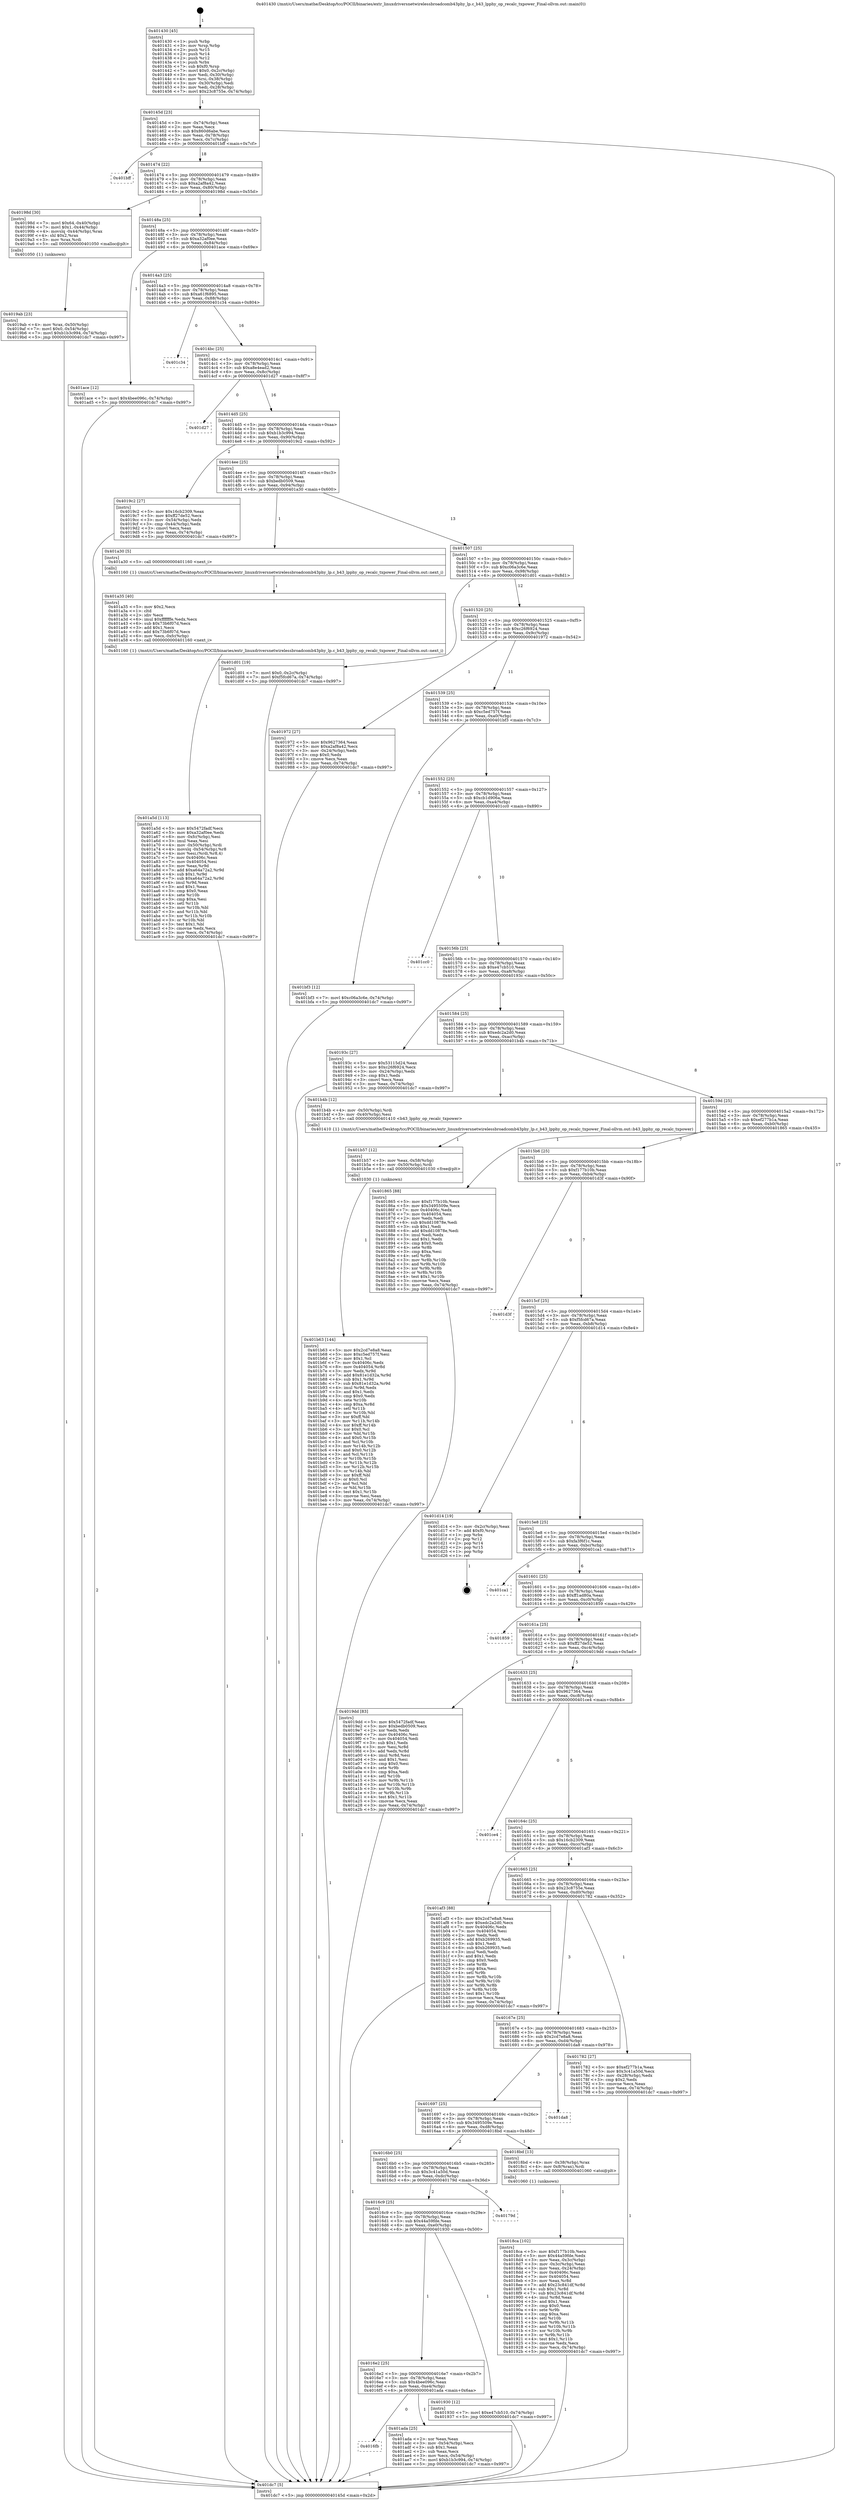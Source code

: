 digraph "0x401430" {
  label = "0x401430 (/mnt/c/Users/mathe/Desktop/tcc/POCII/binaries/extr_linuxdriversnetwirelessbroadcomb43phy_lp.c_b43_lpphy_op_recalc_txpower_Final-ollvm.out::main(0))"
  labelloc = "t"
  node[shape=record]

  Entry [label="",width=0.3,height=0.3,shape=circle,fillcolor=black,style=filled]
  "0x40145d" [label="{
     0x40145d [23]\l
     | [instrs]\l
     &nbsp;&nbsp;0x40145d \<+3\>: mov -0x74(%rbp),%eax\l
     &nbsp;&nbsp;0x401460 \<+2\>: mov %eax,%ecx\l
     &nbsp;&nbsp;0x401462 \<+6\>: sub $0x860d6abe,%ecx\l
     &nbsp;&nbsp;0x401468 \<+3\>: mov %eax,-0x78(%rbp)\l
     &nbsp;&nbsp;0x40146b \<+3\>: mov %ecx,-0x7c(%rbp)\l
     &nbsp;&nbsp;0x40146e \<+6\>: je 0000000000401bff \<main+0x7cf\>\l
  }"]
  "0x401bff" [label="{
     0x401bff\l
  }", style=dashed]
  "0x401474" [label="{
     0x401474 [22]\l
     | [instrs]\l
     &nbsp;&nbsp;0x401474 \<+5\>: jmp 0000000000401479 \<main+0x49\>\l
     &nbsp;&nbsp;0x401479 \<+3\>: mov -0x78(%rbp),%eax\l
     &nbsp;&nbsp;0x40147c \<+5\>: sub $0xa2af8a42,%eax\l
     &nbsp;&nbsp;0x401481 \<+3\>: mov %eax,-0x80(%rbp)\l
     &nbsp;&nbsp;0x401484 \<+6\>: je 000000000040198d \<main+0x55d\>\l
  }"]
  Exit [label="",width=0.3,height=0.3,shape=circle,fillcolor=black,style=filled,peripheries=2]
  "0x40198d" [label="{
     0x40198d [30]\l
     | [instrs]\l
     &nbsp;&nbsp;0x40198d \<+7\>: movl $0x64,-0x40(%rbp)\l
     &nbsp;&nbsp;0x401994 \<+7\>: movl $0x1,-0x44(%rbp)\l
     &nbsp;&nbsp;0x40199b \<+4\>: movslq -0x44(%rbp),%rax\l
     &nbsp;&nbsp;0x40199f \<+4\>: shl $0x2,%rax\l
     &nbsp;&nbsp;0x4019a3 \<+3\>: mov %rax,%rdi\l
     &nbsp;&nbsp;0x4019a6 \<+5\>: call 0000000000401050 \<malloc@plt\>\l
     | [calls]\l
     &nbsp;&nbsp;0x401050 \{1\} (unknown)\l
  }"]
  "0x40148a" [label="{
     0x40148a [25]\l
     | [instrs]\l
     &nbsp;&nbsp;0x40148a \<+5\>: jmp 000000000040148f \<main+0x5f\>\l
     &nbsp;&nbsp;0x40148f \<+3\>: mov -0x78(%rbp),%eax\l
     &nbsp;&nbsp;0x401492 \<+5\>: sub $0xa32af0ee,%eax\l
     &nbsp;&nbsp;0x401497 \<+6\>: mov %eax,-0x84(%rbp)\l
     &nbsp;&nbsp;0x40149d \<+6\>: je 0000000000401ace \<main+0x69e\>\l
  }"]
  "0x401b63" [label="{
     0x401b63 [144]\l
     | [instrs]\l
     &nbsp;&nbsp;0x401b63 \<+5\>: mov $0x2cd7e8a8,%eax\l
     &nbsp;&nbsp;0x401b68 \<+5\>: mov $0xc5ed757f,%esi\l
     &nbsp;&nbsp;0x401b6d \<+2\>: mov $0x1,%cl\l
     &nbsp;&nbsp;0x401b6f \<+7\>: mov 0x40406c,%edx\l
     &nbsp;&nbsp;0x401b76 \<+8\>: mov 0x404054,%r8d\l
     &nbsp;&nbsp;0x401b7e \<+3\>: mov %edx,%r9d\l
     &nbsp;&nbsp;0x401b81 \<+7\>: add $0x81e1d32a,%r9d\l
     &nbsp;&nbsp;0x401b88 \<+4\>: sub $0x1,%r9d\l
     &nbsp;&nbsp;0x401b8c \<+7\>: sub $0x81e1d32a,%r9d\l
     &nbsp;&nbsp;0x401b93 \<+4\>: imul %r9d,%edx\l
     &nbsp;&nbsp;0x401b97 \<+3\>: and $0x1,%edx\l
     &nbsp;&nbsp;0x401b9a \<+3\>: cmp $0x0,%edx\l
     &nbsp;&nbsp;0x401b9d \<+4\>: sete %r10b\l
     &nbsp;&nbsp;0x401ba1 \<+4\>: cmp $0xa,%r8d\l
     &nbsp;&nbsp;0x401ba5 \<+4\>: setl %r11b\l
     &nbsp;&nbsp;0x401ba9 \<+3\>: mov %r10b,%bl\l
     &nbsp;&nbsp;0x401bac \<+3\>: xor $0xff,%bl\l
     &nbsp;&nbsp;0x401baf \<+3\>: mov %r11b,%r14b\l
     &nbsp;&nbsp;0x401bb2 \<+4\>: xor $0xff,%r14b\l
     &nbsp;&nbsp;0x401bb6 \<+3\>: xor $0x0,%cl\l
     &nbsp;&nbsp;0x401bb9 \<+3\>: mov %bl,%r15b\l
     &nbsp;&nbsp;0x401bbc \<+4\>: and $0x0,%r15b\l
     &nbsp;&nbsp;0x401bc0 \<+3\>: and %cl,%r10b\l
     &nbsp;&nbsp;0x401bc3 \<+3\>: mov %r14b,%r12b\l
     &nbsp;&nbsp;0x401bc6 \<+4\>: and $0x0,%r12b\l
     &nbsp;&nbsp;0x401bca \<+3\>: and %cl,%r11b\l
     &nbsp;&nbsp;0x401bcd \<+3\>: or %r10b,%r15b\l
     &nbsp;&nbsp;0x401bd0 \<+3\>: or %r11b,%r12b\l
     &nbsp;&nbsp;0x401bd3 \<+3\>: xor %r12b,%r15b\l
     &nbsp;&nbsp;0x401bd6 \<+3\>: or %r14b,%bl\l
     &nbsp;&nbsp;0x401bd9 \<+3\>: xor $0xff,%bl\l
     &nbsp;&nbsp;0x401bdc \<+3\>: or $0x0,%cl\l
     &nbsp;&nbsp;0x401bdf \<+2\>: and %cl,%bl\l
     &nbsp;&nbsp;0x401be1 \<+3\>: or %bl,%r15b\l
     &nbsp;&nbsp;0x401be4 \<+4\>: test $0x1,%r15b\l
     &nbsp;&nbsp;0x401be8 \<+3\>: cmovne %esi,%eax\l
     &nbsp;&nbsp;0x401beb \<+3\>: mov %eax,-0x74(%rbp)\l
     &nbsp;&nbsp;0x401bee \<+5\>: jmp 0000000000401dc7 \<main+0x997\>\l
  }"]
  "0x401ace" [label="{
     0x401ace [12]\l
     | [instrs]\l
     &nbsp;&nbsp;0x401ace \<+7\>: movl $0x4bee096c,-0x74(%rbp)\l
     &nbsp;&nbsp;0x401ad5 \<+5\>: jmp 0000000000401dc7 \<main+0x997\>\l
  }"]
  "0x4014a3" [label="{
     0x4014a3 [25]\l
     | [instrs]\l
     &nbsp;&nbsp;0x4014a3 \<+5\>: jmp 00000000004014a8 \<main+0x78\>\l
     &nbsp;&nbsp;0x4014a8 \<+3\>: mov -0x78(%rbp),%eax\l
     &nbsp;&nbsp;0x4014ab \<+5\>: sub $0xa61f6895,%eax\l
     &nbsp;&nbsp;0x4014b0 \<+6\>: mov %eax,-0x88(%rbp)\l
     &nbsp;&nbsp;0x4014b6 \<+6\>: je 0000000000401c34 \<main+0x804\>\l
  }"]
  "0x401b57" [label="{
     0x401b57 [12]\l
     | [instrs]\l
     &nbsp;&nbsp;0x401b57 \<+3\>: mov %eax,-0x58(%rbp)\l
     &nbsp;&nbsp;0x401b5a \<+4\>: mov -0x50(%rbp),%rdi\l
     &nbsp;&nbsp;0x401b5e \<+5\>: call 0000000000401030 \<free@plt\>\l
     | [calls]\l
     &nbsp;&nbsp;0x401030 \{1\} (unknown)\l
  }"]
  "0x401c34" [label="{
     0x401c34\l
  }", style=dashed]
  "0x4014bc" [label="{
     0x4014bc [25]\l
     | [instrs]\l
     &nbsp;&nbsp;0x4014bc \<+5\>: jmp 00000000004014c1 \<main+0x91\>\l
     &nbsp;&nbsp;0x4014c1 \<+3\>: mov -0x78(%rbp),%eax\l
     &nbsp;&nbsp;0x4014c4 \<+5\>: sub $0xa8e4ead2,%eax\l
     &nbsp;&nbsp;0x4014c9 \<+6\>: mov %eax,-0x8c(%rbp)\l
     &nbsp;&nbsp;0x4014cf \<+6\>: je 0000000000401d27 \<main+0x8f7\>\l
  }"]
  "0x4016fb" [label="{
     0x4016fb\l
  }", style=dashed]
  "0x401d27" [label="{
     0x401d27\l
  }", style=dashed]
  "0x4014d5" [label="{
     0x4014d5 [25]\l
     | [instrs]\l
     &nbsp;&nbsp;0x4014d5 \<+5\>: jmp 00000000004014da \<main+0xaa\>\l
     &nbsp;&nbsp;0x4014da \<+3\>: mov -0x78(%rbp),%eax\l
     &nbsp;&nbsp;0x4014dd \<+5\>: sub $0xb1b3c994,%eax\l
     &nbsp;&nbsp;0x4014e2 \<+6\>: mov %eax,-0x90(%rbp)\l
     &nbsp;&nbsp;0x4014e8 \<+6\>: je 00000000004019c2 \<main+0x592\>\l
  }"]
  "0x401ada" [label="{
     0x401ada [25]\l
     | [instrs]\l
     &nbsp;&nbsp;0x401ada \<+2\>: xor %eax,%eax\l
     &nbsp;&nbsp;0x401adc \<+3\>: mov -0x54(%rbp),%ecx\l
     &nbsp;&nbsp;0x401adf \<+3\>: sub $0x1,%eax\l
     &nbsp;&nbsp;0x401ae2 \<+2\>: sub %eax,%ecx\l
     &nbsp;&nbsp;0x401ae4 \<+3\>: mov %ecx,-0x54(%rbp)\l
     &nbsp;&nbsp;0x401ae7 \<+7\>: movl $0xb1b3c994,-0x74(%rbp)\l
     &nbsp;&nbsp;0x401aee \<+5\>: jmp 0000000000401dc7 \<main+0x997\>\l
  }"]
  "0x4019c2" [label="{
     0x4019c2 [27]\l
     | [instrs]\l
     &nbsp;&nbsp;0x4019c2 \<+5\>: mov $0x16cb2309,%eax\l
     &nbsp;&nbsp;0x4019c7 \<+5\>: mov $0xff27de52,%ecx\l
     &nbsp;&nbsp;0x4019cc \<+3\>: mov -0x54(%rbp),%edx\l
     &nbsp;&nbsp;0x4019cf \<+3\>: cmp -0x44(%rbp),%edx\l
     &nbsp;&nbsp;0x4019d2 \<+3\>: cmovl %ecx,%eax\l
     &nbsp;&nbsp;0x4019d5 \<+3\>: mov %eax,-0x74(%rbp)\l
     &nbsp;&nbsp;0x4019d8 \<+5\>: jmp 0000000000401dc7 \<main+0x997\>\l
  }"]
  "0x4014ee" [label="{
     0x4014ee [25]\l
     | [instrs]\l
     &nbsp;&nbsp;0x4014ee \<+5\>: jmp 00000000004014f3 \<main+0xc3\>\l
     &nbsp;&nbsp;0x4014f3 \<+3\>: mov -0x78(%rbp),%eax\l
     &nbsp;&nbsp;0x4014f6 \<+5\>: sub $0xbedb0509,%eax\l
     &nbsp;&nbsp;0x4014fb \<+6\>: mov %eax,-0x94(%rbp)\l
     &nbsp;&nbsp;0x401501 \<+6\>: je 0000000000401a30 \<main+0x600\>\l
  }"]
  "0x401a5d" [label="{
     0x401a5d [113]\l
     | [instrs]\l
     &nbsp;&nbsp;0x401a5d \<+5\>: mov $0x5472fadf,%ecx\l
     &nbsp;&nbsp;0x401a62 \<+5\>: mov $0xa32af0ee,%edx\l
     &nbsp;&nbsp;0x401a67 \<+6\>: mov -0xfc(%rbp),%esi\l
     &nbsp;&nbsp;0x401a6d \<+3\>: imul %eax,%esi\l
     &nbsp;&nbsp;0x401a70 \<+4\>: mov -0x50(%rbp),%rdi\l
     &nbsp;&nbsp;0x401a74 \<+4\>: movslq -0x54(%rbp),%r8\l
     &nbsp;&nbsp;0x401a78 \<+4\>: mov %esi,(%rdi,%r8,4)\l
     &nbsp;&nbsp;0x401a7c \<+7\>: mov 0x40406c,%eax\l
     &nbsp;&nbsp;0x401a83 \<+7\>: mov 0x404054,%esi\l
     &nbsp;&nbsp;0x401a8a \<+3\>: mov %eax,%r9d\l
     &nbsp;&nbsp;0x401a8d \<+7\>: add $0xa64a72a2,%r9d\l
     &nbsp;&nbsp;0x401a94 \<+4\>: sub $0x1,%r9d\l
     &nbsp;&nbsp;0x401a98 \<+7\>: sub $0xa64a72a2,%r9d\l
     &nbsp;&nbsp;0x401a9f \<+4\>: imul %r9d,%eax\l
     &nbsp;&nbsp;0x401aa3 \<+3\>: and $0x1,%eax\l
     &nbsp;&nbsp;0x401aa6 \<+3\>: cmp $0x0,%eax\l
     &nbsp;&nbsp;0x401aa9 \<+4\>: sete %r10b\l
     &nbsp;&nbsp;0x401aad \<+3\>: cmp $0xa,%esi\l
     &nbsp;&nbsp;0x401ab0 \<+4\>: setl %r11b\l
     &nbsp;&nbsp;0x401ab4 \<+3\>: mov %r10b,%bl\l
     &nbsp;&nbsp;0x401ab7 \<+3\>: and %r11b,%bl\l
     &nbsp;&nbsp;0x401aba \<+3\>: xor %r11b,%r10b\l
     &nbsp;&nbsp;0x401abd \<+3\>: or %r10b,%bl\l
     &nbsp;&nbsp;0x401ac0 \<+3\>: test $0x1,%bl\l
     &nbsp;&nbsp;0x401ac3 \<+3\>: cmovne %edx,%ecx\l
     &nbsp;&nbsp;0x401ac6 \<+3\>: mov %ecx,-0x74(%rbp)\l
     &nbsp;&nbsp;0x401ac9 \<+5\>: jmp 0000000000401dc7 \<main+0x997\>\l
  }"]
  "0x401a30" [label="{
     0x401a30 [5]\l
     | [instrs]\l
     &nbsp;&nbsp;0x401a30 \<+5\>: call 0000000000401160 \<next_i\>\l
     | [calls]\l
     &nbsp;&nbsp;0x401160 \{1\} (/mnt/c/Users/mathe/Desktop/tcc/POCII/binaries/extr_linuxdriversnetwirelessbroadcomb43phy_lp.c_b43_lpphy_op_recalc_txpower_Final-ollvm.out::next_i)\l
  }"]
  "0x401507" [label="{
     0x401507 [25]\l
     | [instrs]\l
     &nbsp;&nbsp;0x401507 \<+5\>: jmp 000000000040150c \<main+0xdc\>\l
     &nbsp;&nbsp;0x40150c \<+3\>: mov -0x78(%rbp),%eax\l
     &nbsp;&nbsp;0x40150f \<+5\>: sub $0xc06a3c6e,%eax\l
     &nbsp;&nbsp;0x401514 \<+6\>: mov %eax,-0x98(%rbp)\l
     &nbsp;&nbsp;0x40151a \<+6\>: je 0000000000401d01 \<main+0x8d1\>\l
  }"]
  "0x401a35" [label="{
     0x401a35 [40]\l
     | [instrs]\l
     &nbsp;&nbsp;0x401a35 \<+5\>: mov $0x2,%ecx\l
     &nbsp;&nbsp;0x401a3a \<+1\>: cltd\l
     &nbsp;&nbsp;0x401a3b \<+2\>: idiv %ecx\l
     &nbsp;&nbsp;0x401a3d \<+6\>: imul $0xfffffffe,%edx,%ecx\l
     &nbsp;&nbsp;0x401a43 \<+6\>: sub $0x73b6f07d,%ecx\l
     &nbsp;&nbsp;0x401a49 \<+3\>: add $0x1,%ecx\l
     &nbsp;&nbsp;0x401a4c \<+6\>: add $0x73b6f07d,%ecx\l
     &nbsp;&nbsp;0x401a52 \<+6\>: mov %ecx,-0xfc(%rbp)\l
     &nbsp;&nbsp;0x401a58 \<+5\>: call 0000000000401160 \<next_i\>\l
     | [calls]\l
     &nbsp;&nbsp;0x401160 \{1\} (/mnt/c/Users/mathe/Desktop/tcc/POCII/binaries/extr_linuxdriversnetwirelessbroadcomb43phy_lp.c_b43_lpphy_op_recalc_txpower_Final-ollvm.out::next_i)\l
  }"]
  "0x401d01" [label="{
     0x401d01 [19]\l
     | [instrs]\l
     &nbsp;&nbsp;0x401d01 \<+7\>: movl $0x0,-0x2c(%rbp)\l
     &nbsp;&nbsp;0x401d08 \<+7\>: movl $0xf5fcd67a,-0x74(%rbp)\l
     &nbsp;&nbsp;0x401d0f \<+5\>: jmp 0000000000401dc7 \<main+0x997\>\l
  }"]
  "0x401520" [label="{
     0x401520 [25]\l
     | [instrs]\l
     &nbsp;&nbsp;0x401520 \<+5\>: jmp 0000000000401525 \<main+0xf5\>\l
     &nbsp;&nbsp;0x401525 \<+3\>: mov -0x78(%rbp),%eax\l
     &nbsp;&nbsp;0x401528 \<+5\>: sub $0xc26f6924,%eax\l
     &nbsp;&nbsp;0x40152d \<+6\>: mov %eax,-0x9c(%rbp)\l
     &nbsp;&nbsp;0x401533 \<+6\>: je 0000000000401972 \<main+0x542\>\l
  }"]
  "0x4019ab" [label="{
     0x4019ab [23]\l
     | [instrs]\l
     &nbsp;&nbsp;0x4019ab \<+4\>: mov %rax,-0x50(%rbp)\l
     &nbsp;&nbsp;0x4019af \<+7\>: movl $0x0,-0x54(%rbp)\l
     &nbsp;&nbsp;0x4019b6 \<+7\>: movl $0xb1b3c994,-0x74(%rbp)\l
     &nbsp;&nbsp;0x4019bd \<+5\>: jmp 0000000000401dc7 \<main+0x997\>\l
  }"]
  "0x401972" [label="{
     0x401972 [27]\l
     | [instrs]\l
     &nbsp;&nbsp;0x401972 \<+5\>: mov $0x9627364,%eax\l
     &nbsp;&nbsp;0x401977 \<+5\>: mov $0xa2af8a42,%ecx\l
     &nbsp;&nbsp;0x40197c \<+3\>: mov -0x24(%rbp),%edx\l
     &nbsp;&nbsp;0x40197f \<+3\>: cmp $0x0,%edx\l
     &nbsp;&nbsp;0x401982 \<+3\>: cmove %ecx,%eax\l
     &nbsp;&nbsp;0x401985 \<+3\>: mov %eax,-0x74(%rbp)\l
     &nbsp;&nbsp;0x401988 \<+5\>: jmp 0000000000401dc7 \<main+0x997\>\l
  }"]
  "0x401539" [label="{
     0x401539 [25]\l
     | [instrs]\l
     &nbsp;&nbsp;0x401539 \<+5\>: jmp 000000000040153e \<main+0x10e\>\l
     &nbsp;&nbsp;0x40153e \<+3\>: mov -0x78(%rbp),%eax\l
     &nbsp;&nbsp;0x401541 \<+5\>: sub $0xc5ed757f,%eax\l
     &nbsp;&nbsp;0x401546 \<+6\>: mov %eax,-0xa0(%rbp)\l
     &nbsp;&nbsp;0x40154c \<+6\>: je 0000000000401bf3 \<main+0x7c3\>\l
  }"]
  "0x4016e2" [label="{
     0x4016e2 [25]\l
     | [instrs]\l
     &nbsp;&nbsp;0x4016e2 \<+5\>: jmp 00000000004016e7 \<main+0x2b7\>\l
     &nbsp;&nbsp;0x4016e7 \<+3\>: mov -0x78(%rbp),%eax\l
     &nbsp;&nbsp;0x4016ea \<+5\>: sub $0x4bee096c,%eax\l
     &nbsp;&nbsp;0x4016ef \<+6\>: mov %eax,-0xe4(%rbp)\l
     &nbsp;&nbsp;0x4016f5 \<+6\>: je 0000000000401ada \<main+0x6aa\>\l
  }"]
  "0x401bf3" [label="{
     0x401bf3 [12]\l
     | [instrs]\l
     &nbsp;&nbsp;0x401bf3 \<+7\>: movl $0xc06a3c6e,-0x74(%rbp)\l
     &nbsp;&nbsp;0x401bfa \<+5\>: jmp 0000000000401dc7 \<main+0x997\>\l
  }"]
  "0x401552" [label="{
     0x401552 [25]\l
     | [instrs]\l
     &nbsp;&nbsp;0x401552 \<+5\>: jmp 0000000000401557 \<main+0x127\>\l
     &nbsp;&nbsp;0x401557 \<+3\>: mov -0x78(%rbp),%eax\l
     &nbsp;&nbsp;0x40155a \<+5\>: sub $0xcb1d906a,%eax\l
     &nbsp;&nbsp;0x40155f \<+6\>: mov %eax,-0xa4(%rbp)\l
     &nbsp;&nbsp;0x401565 \<+6\>: je 0000000000401cc0 \<main+0x890\>\l
  }"]
  "0x401930" [label="{
     0x401930 [12]\l
     | [instrs]\l
     &nbsp;&nbsp;0x401930 \<+7\>: movl $0xe47cb510,-0x74(%rbp)\l
     &nbsp;&nbsp;0x401937 \<+5\>: jmp 0000000000401dc7 \<main+0x997\>\l
  }"]
  "0x401cc0" [label="{
     0x401cc0\l
  }", style=dashed]
  "0x40156b" [label="{
     0x40156b [25]\l
     | [instrs]\l
     &nbsp;&nbsp;0x40156b \<+5\>: jmp 0000000000401570 \<main+0x140\>\l
     &nbsp;&nbsp;0x401570 \<+3\>: mov -0x78(%rbp),%eax\l
     &nbsp;&nbsp;0x401573 \<+5\>: sub $0xe47cb510,%eax\l
     &nbsp;&nbsp;0x401578 \<+6\>: mov %eax,-0xa8(%rbp)\l
     &nbsp;&nbsp;0x40157e \<+6\>: je 000000000040193c \<main+0x50c\>\l
  }"]
  "0x4016c9" [label="{
     0x4016c9 [25]\l
     | [instrs]\l
     &nbsp;&nbsp;0x4016c9 \<+5\>: jmp 00000000004016ce \<main+0x29e\>\l
     &nbsp;&nbsp;0x4016ce \<+3\>: mov -0x78(%rbp),%eax\l
     &nbsp;&nbsp;0x4016d1 \<+5\>: sub $0x44a59fde,%eax\l
     &nbsp;&nbsp;0x4016d6 \<+6\>: mov %eax,-0xe0(%rbp)\l
     &nbsp;&nbsp;0x4016dc \<+6\>: je 0000000000401930 \<main+0x500\>\l
  }"]
  "0x40193c" [label="{
     0x40193c [27]\l
     | [instrs]\l
     &nbsp;&nbsp;0x40193c \<+5\>: mov $0x53115d24,%eax\l
     &nbsp;&nbsp;0x401941 \<+5\>: mov $0xc26f6924,%ecx\l
     &nbsp;&nbsp;0x401946 \<+3\>: mov -0x24(%rbp),%edx\l
     &nbsp;&nbsp;0x401949 \<+3\>: cmp $0x1,%edx\l
     &nbsp;&nbsp;0x40194c \<+3\>: cmovl %ecx,%eax\l
     &nbsp;&nbsp;0x40194f \<+3\>: mov %eax,-0x74(%rbp)\l
     &nbsp;&nbsp;0x401952 \<+5\>: jmp 0000000000401dc7 \<main+0x997\>\l
  }"]
  "0x401584" [label="{
     0x401584 [25]\l
     | [instrs]\l
     &nbsp;&nbsp;0x401584 \<+5\>: jmp 0000000000401589 \<main+0x159\>\l
     &nbsp;&nbsp;0x401589 \<+3\>: mov -0x78(%rbp),%eax\l
     &nbsp;&nbsp;0x40158c \<+5\>: sub $0xedc2a2d0,%eax\l
     &nbsp;&nbsp;0x401591 \<+6\>: mov %eax,-0xac(%rbp)\l
     &nbsp;&nbsp;0x401597 \<+6\>: je 0000000000401b4b \<main+0x71b\>\l
  }"]
  "0x40179d" [label="{
     0x40179d\l
  }", style=dashed]
  "0x401b4b" [label="{
     0x401b4b [12]\l
     | [instrs]\l
     &nbsp;&nbsp;0x401b4b \<+4\>: mov -0x50(%rbp),%rdi\l
     &nbsp;&nbsp;0x401b4f \<+3\>: mov -0x40(%rbp),%esi\l
     &nbsp;&nbsp;0x401b52 \<+5\>: call 0000000000401410 \<b43_lpphy_op_recalc_txpower\>\l
     | [calls]\l
     &nbsp;&nbsp;0x401410 \{1\} (/mnt/c/Users/mathe/Desktop/tcc/POCII/binaries/extr_linuxdriversnetwirelessbroadcomb43phy_lp.c_b43_lpphy_op_recalc_txpower_Final-ollvm.out::b43_lpphy_op_recalc_txpower)\l
  }"]
  "0x40159d" [label="{
     0x40159d [25]\l
     | [instrs]\l
     &nbsp;&nbsp;0x40159d \<+5\>: jmp 00000000004015a2 \<main+0x172\>\l
     &nbsp;&nbsp;0x4015a2 \<+3\>: mov -0x78(%rbp),%eax\l
     &nbsp;&nbsp;0x4015a5 \<+5\>: sub $0xef277b1a,%eax\l
     &nbsp;&nbsp;0x4015aa \<+6\>: mov %eax,-0xb0(%rbp)\l
     &nbsp;&nbsp;0x4015b0 \<+6\>: je 0000000000401865 \<main+0x435\>\l
  }"]
  "0x4018ca" [label="{
     0x4018ca [102]\l
     | [instrs]\l
     &nbsp;&nbsp;0x4018ca \<+5\>: mov $0xf177b10b,%ecx\l
     &nbsp;&nbsp;0x4018cf \<+5\>: mov $0x44a59fde,%edx\l
     &nbsp;&nbsp;0x4018d4 \<+3\>: mov %eax,-0x3c(%rbp)\l
     &nbsp;&nbsp;0x4018d7 \<+3\>: mov -0x3c(%rbp),%eax\l
     &nbsp;&nbsp;0x4018da \<+3\>: mov %eax,-0x24(%rbp)\l
     &nbsp;&nbsp;0x4018dd \<+7\>: mov 0x40406c,%eax\l
     &nbsp;&nbsp;0x4018e4 \<+7\>: mov 0x404054,%esi\l
     &nbsp;&nbsp;0x4018eb \<+3\>: mov %eax,%r8d\l
     &nbsp;&nbsp;0x4018ee \<+7\>: add $0x23c841df,%r8d\l
     &nbsp;&nbsp;0x4018f5 \<+4\>: sub $0x1,%r8d\l
     &nbsp;&nbsp;0x4018f9 \<+7\>: sub $0x23c841df,%r8d\l
     &nbsp;&nbsp;0x401900 \<+4\>: imul %r8d,%eax\l
     &nbsp;&nbsp;0x401904 \<+3\>: and $0x1,%eax\l
     &nbsp;&nbsp;0x401907 \<+3\>: cmp $0x0,%eax\l
     &nbsp;&nbsp;0x40190a \<+4\>: sete %r9b\l
     &nbsp;&nbsp;0x40190e \<+3\>: cmp $0xa,%esi\l
     &nbsp;&nbsp;0x401911 \<+4\>: setl %r10b\l
     &nbsp;&nbsp;0x401915 \<+3\>: mov %r9b,%r11b\l
     &nbsp;&nbsp;0x401918 \<+3\>: and %r10b,%r11b\l
     &nbsp;&nbsp;0x40191b \<+3\>: xor %r10b,%r9b\l
     &nbsp;&nbsp;0x40191e \<+3\>: or %r9b,%r11b\l
     &nbsp;&nbsp;0x401921 \<+4\>: test $0x1,%r11b\l
     &nbsp;&nbsp;0x401925 \<+3\>: cmovne %edx,%ecx\l
     &nbsp;&nbsp;0x401928 \<+3\>: mov %ecx,-0x74(%rbp)\l
     &nbsp;&nbsp;0x40192b \<+5\>: jmp 0000000000401dc7 \<main+0x997\>\l
  }"]
  "0x401865" [label="{
     0x401865 [88]\l
     | [instrs]\l
     &nbsp;&nbsp;0x401865 \<+5\>: mov $0xf177b10b,%eax\l
     &nbsp;&nbsp;0x40186a \<+5\>: mov $0x3495509e,%ecx\l
     &nbsp;&nbsp;0x40186f \<+7\>: mov 0x40406c,%edx\l
     &nbsp;&nbsp;0x401876 \<+7\>: mov 0x404054,%esi\l
     &nbsp;&nbsp;0x40187d \<+2\>: mov %edx,%edi\l
     &nbsp;&nbsp;0x40187f \<+6\>: sub $0xdd10878e,%edi\l
     &nbsp;&nbsp;0x401885 \<+3\>: sub $0x1,%edi\l
     &nbsp;&nbsp;0x401888 \<+6\>: add $0xdd10878e,%edi\l
     &nbsp;&nbsp;0x40188e \<+3\>: imul %edi,%edx\l
     &nbsp;&nbsp;0x401891 \<+3\>: and $0x1,%edx\l
     &nbsp;&nbsp;0x401894 \<+3\>: cmp $0x0,%edx\l
     &nbsp;&nbsp;0x401897 \<+4\>: sete %r8b\l
     &nbsp;&nbsp;0x40189b \<+3\>: cmp $0xa,%esi\l
     &nbsp;&nbsp;0x40189e \<+4\>: setl %r9b\l
     &nbsp;&nbsp;0x4018a2 \<+3\>: mov %r8b,%r10b\l
     &nbsp;&nbsp;0x4018a5 \<+3\>: and %r9b,%r10b\l
     &nbsp;&nbsp;0x4018a8 \<+3\>: xor %r9b,%r8b\l
     &nbsp;&nbsp;0x4018ab \<+3\>: or %r8b,%r10b\l
     &nbsp;&nbsp;0x4018ae \<+4\>: test $0x1,%r10b\l
     &nbsp;&nbsp;0x4018b2 \<+3\>: cmovne %ecx,%eax\l
     &nbsp;&nbsp;0x4018b5 \<+3\>: mov %eax,-0x74(%rbp)\l
     &nbsp;&nbsp;0x4018b8 \<+5\>: jmp 0000000000401dc7 \<main+0x997\>\l
  }"]
  "0x4015b6" [label="{
     0x4015b6 [25]\l
     | [instrs]\l
     &nbsp;&nbsp;0x4015b6 \<+5\>: jmp 00000000004015bb \<main+0x18b\>\l
     &nbsp;&nbsp;0x4015bb \<+3\>: mov -0x78(%rbp),%eax\l
     &nbsp;&nbsp;0x4015be \<+5\>: sub $0xf177b10b,%eax\l
     &nbsp;&nbsp;0x4015c3 \<+6\>: mov %eax,-0xb4(%rbp)\l
     &nbsp;&nbsp;0x4015c9 \<+6\>: je 0000000000401d3f \<main+0x90f\>\l
  }"]
  "0x4016b0" [label="{
     0x4016b0 [25]\l
     | [instrs]\l
     &nbsp;&nbsp;0x4016b0 \<+5\>: jmp 00000000004016b5 \<main+0x285\>\l
     &nbsp;&nbsp;0x4016b5 \<+3\>: mov -0x78(%rbp),%eax\l
     &nbsp;&nbsp;0x4016b8 \<+5\>: sub $0x3c41a50d,%eax\l
     &nbsp;&nbsp;0x4016bd \<+6\>: mov %eax,-0xdc(%rbp)\l
     &nbsp;&nbsp;0x4016c3 \<+6\>: je 000000000040179d \<main+0x36d\>\l
  }"]
  "0x401d3f" [label="{
     0x401d3f\l
  }", style=dashed]
  "0x4015cf" [label="{
     0x4015cf [25]\l
     | [instrs]\l
     &nbsp;&nbsp;0x4015cf \<+5\>: jmp 00000000004015d4 \<main+0x1a4\>\l
     &nbsp;&nbsp;0x4015d4 \<+3\>: mov -0x78(%rbp),%eax\l
     &nbsp;&nbsp;0x4015d7 \<+5\>: sub $0xf5fcd67a,%eax\l
     &nbsp;&nbsp;0x4015dc \<+6\>: mov %eax,-0xb8(%rbp)\l
     &nbsp;&nbsp;0x4015e2 \<+6\>: je 0000000000401d14 \<main+0x8e4\>\l
  }"]
  "0x4018bd" [label="{
     0x4018bd [13]\l
     | [instrs]\l
     &nbsp;&nbsp;0x4018bd \<+4\>: mov -0x38(%rbp),%rax\l
     &nbsp;&nbsp;0x4018c1 \<+4\>: mov 0x8(%rax),%rdi\l
     &nbsp;&nbsp;0x4018c5 \<+5\>: call 0000000000401060 \<atoi@plt\>\l
     | [calls]\l
     &nbsp;&nbsp;0x401060 \{1\} (unknown)\l
  }"]
  "0x401d14" [label="{
     0x401d14 [19]\l
     | [instrs]\l
     &nbsp;&nbsp;0x401d14 \<+3\>: mov -0x2c(%rbp),%eax\l
     &nbsp;&nbsp;0x401d17 \<+7\>: add $0xf0,%rsp\l
     &nbsp;&nbsp;0x401d1e \<+1\>: pop %rbx\l
     &nbsp;&nbsp;0x401d1f \<+2\>: pop %r12\l
     &nbsp;&nbsp;0x401d21 \<+2\>: pop %r14\l
     &nbsp;&nbsp;0x401d23 \<+2\>: pop %r15\l
     &nbsp;&nbsp;0x401d25 \<+1\>: pop %rbp\l
     &nbsp;&nbsp;0x401d26 \<+1\>: ret\l
  }"]
  "0x4015e8" [label="{
     0x4015e8 [25]\l
     | [instrs]\l
     &nbsp;&nbsp;0x4015e8 \<+5\>: jmp 00000000004015ed \<main+0x1bd\>\l
     &nbsp;&nbsp;0x4015ed \<+3\>: mov -0x78(%rbp),%eax\l
     &nbsp;&nbsp;0x4015f0 \<+5\>: sub $0xfa3f6f1c,%eax\l
     &nbsp;&nbsp;0x4015f5 \<+6\>: mov %eax,-0xbc(%rbp)\l
     &nbsp;&nbsp;0x4015fb \<+6\>: je 0000000000401ca1 \<main+0x871\>\l
  }"]
  "0x401697" [label="{
     0x401697 [25]\l
     | [instrs]\l
     &nbsp;&nbsp;0x401697 \<+5\>: jmp 000000000040169c \<main+0x26c\>\l
     &nbsp;&nbsp;0x40169c \<+3\>: mov -0x78(%rbp),%eax\l
     &nbsp;&nbsp;0x40169f \<+5\>: sub $0x3495509e,%eax\l
     &nbsp;&nbsp;0x4016a4 \<+6\>: mov %eax,-0xd8(%rbp)\l
     &nbsp;&nbsp;0x4016aa \<+6\>: je 00000000004018bd \<main+0x48d\>\l
  }"]
  "0x401ca1" [label="{
     0x401ca1\l
  }", style=dashed]
  "0x401601" [label="{
     0x401601 [25]\l
     | [instrs]\l
     &nbsp;&nbsp;0x401601 \<+5\>: jmp 0000000000401606 \<main+0x1d6\>\l
     &nbsp;&nbsp;0x401606 \<+3\>: mov -0x78(%rbp),%eax\l
     &nbsp;&nbsp;0x401609 \<+5\>: sub $0xff1ad80a,%eax\l
     &nbsp;&nbsp;0x40160e \<+6\>: mov %eax,-0xc0(%rbp)\l
     &nbsp;&nbsp;0x401614 \<+6\>: je 0000000000401859 \<main+0x429\>\l
  }"]
  "0x401da8" [label="{
     0x401da8\l
  }", style=dashed]
  "0x401859" [label="{
     0x401859\l
  }", style=dashed]
  "0x40161a" [label="{
     0x40161a [25]\l
     | [instrs]\l
     &nbsp;&nbsp;0x40161a \<+5\>: jmp 000000000040161f \<main+0x1ef\>\l
     &nbsp;&nbsp;0x40161f \<+3\>: mov -0x78(%rbp),%eax\l
     &nbsp;&nbsp;0x401622 \<+5\>: sub $0xff27de52,%eax\l
     &nbsp;&nbsp;0x401627 \<+6\>: mov %eax,-0xc4(%rbp)\l
     &nbsp;&nbsp;0x40162d \<+6\>: je 00000000004019dd \<main+0x5ad\>\l
  }"]
  "0x401430" [label="{
     0x401430 [45]\l
     | [instrs]\l
     &nbsp;&nbsp;0x401430 \<+1\>: push %rbp\l
     &nbsp;&nbsp;0x401431 \<+3\>: mov %rsp,%rbp\l
     &nbsp;&nbsp;0x401434 \<+2\>: push %r15\l
     &nbsp;&nbsp;0x401436 \<+2\>: push %r14\l
     &nbsp;&nbsp;0x401438 \<+2\>: push %r12\l
     &nbsp;&nbsp;0x40143a \<+1\>: push %rbx\l
     &nbsp;&nbsp;0x40143b \<+7\>: sub $0xf0,%rsp\l
     &nbsp;&nbsp;0x401442 \<+7\>: movl $0x0,-0x2c(%rbp)\l
     &nbsp;&nbsp;0x401449 \<+3\>: mov %edi,-0x30(%rbp)\l
     &nbsp;&nbsp;0x40144c \<+4\>: mov %rsi,-0x38(%rbp)\l
     &nbsp;&nbsp;0x401450 \<+3\>: mov -0x30(%rbp),%edi\l
     &nbsp;&nbsp;0x401453 \<+3\>: mov %edi,-0x28(%rbp)\l
     &nbsp;&nbsp;0x401456 \<+7\>: movl $0x23c8755e,-0x74(%rbp)\l
  }"]
  "0x4019dd" [label="{
     0x4019dd [83]\l
     | [instrs]\l
     &nbsp;&nbsp;0x4019dd \<+5\>: mov $0x5472fadf,%eax\l
     &nbsp;&nbsp;0x4019e2 \<+5\>: mov $0xbedb0509,%ecx\l
     &nbsp;&nbsp;0x4019e7 \<+2\>: xor %edx,%edx\l
     &nbsp;&nbsp;0x4019e9 \<+7\>: mov 0x40406c,%esi\l
     &nbsp;&nbsp;0x4019f0 \<+7\>: mov 0x404054,%edi\l
     &nbsp;&nbsp;0x4019f7 \<+3\>: sub $0x1,%edx\l
     &nbsp;&nbsp;0x4019fa \<+3\>: mov %esi,%r8d\l
     &nbsp;&nbsp;0x4019fd \<+3\>: add %edx,%r8d\l
     &nbsp;&nbsp;0x401a00 \<+4\>: imul %r8d,%esi\l
     &nbsp;&nbsp;0x401a04 \<+3\>: and $0x1,%esi\l
     &nbsp;&nbsp;0x401a07 \<+3\>: cmp $0x0,%esi\l
     &nbsp;&nbsp;0x401a0a \<+4\>: sete %r9b\l
     &nbsp;&nbsp;0x401a0e \<+3\>: cmp $0xa,%edi\l
     &nbsp;&nbsp;0x401a11 \<+4\>: setl %r10b\l
     &nbsp;&nbsp;0x401a15 \<+3\>: mov %r9b,%r11b\l
     &nbsp;&nbsp;0x401a18 \<+3\>: and %r10b,%r11b\l
     &nbsp;&nbsp;0x401a1b \<+3\>: xor %r10b,%r9b\l
     &nbsp;&nbsp;0x401a1e \<+3\>: or %r9b,%r11b\l
     &nbsp;&nbsp;0x401a21 \<+4\>: test $0x1,%r11b\l
     &nbsp;&nbsp;0x401a25 \<+3\>: cmovne %ecx,%eax\l
     &nbsp;&nbsp;0x401a28 \<+3\>: mov %eax,-0x74(%rbp)\l
     &nbsp;&nbsp;0x401a2b \<+5\>: jmp 0000000000401dc7 \<main+0x997\>\l
  }"]
  "0x401633" [label="{
     0x401633 [25]\l
     | [instrs]\l
     &nbsp;&nbsp;0x401633 \<+5\>: jmp 0000000000401638 \<main+0x208\>\l
     &nbsp;&nbsp;0x401638 \<+3\>: mov -0x78(%rbp),%eax\l
     &nbsp;&nbsp;0x40163b \<+5\>: sub $0x9627364,%eax\l
     &nbsp;&nbsp;0x401640 \<+6\>: mov %eax,-0xc8(%rbp)\l
     &nbsp;&nbsp;0x401646 \<+6\>: je 0000000000401ce4 \<main+0x8b4\>\l
  }"]
  "0x401dc7" [label="{
     0x401dc7 [5]\l
     | [instrs]\l
     &nbsp;&nbsp;0x401dc7 \<+5\>: jmp 000000000040145d \<main+0x2d\>\l
  }"]
  "0x401ce4" [label="{
     0x401ce4\l
  }", style=dashed]
  "0x40164c" [label="{
     0x40164c [25]\l
     | [instrs]\l
     &nbsp;&nbsp;0x40164c \<+5\>: jmp 0000000000401651 \<main+0x221\>\l
     &nbsp;&nbsp;0x401651 \<+3\>: mov -0x78(%rbp),%eax\l
     &nbsp;&nbsp;0x401654 \<+5\>: sub $0x16cb2309,%eax\l
     &nbsp;&nbsp;0x401659 \<+6\>: mov %eax,-0xcc(%rbp)\l
     &nbsp;&nbsp;0x40165f \<+6\>: je 0000000000401af3 \<main+0x6c3\>\l
  }"]
  "0x40167e" [label="{
     0x40167e [25]\l
     | [instrs]\l
     &nbsp;&nbsp;0x40167e \<+5\>: jmp 0000000000401683 \<main+0x253\>\l
     &nbsp;&nbsp;0x401683 \<+3\>: mov -0x78(%rbp),%eax\l
     &nbsp;&nbsp;0x401686 \<+5\>: sub $0x2cd7e8a8,%eax\l
     &nbsp;&nbsp;0x40168b \<+6\>: mov %eax,-0xd4(%rbp)\l
     &nbsp;&nbsp;0x401691 \<+6\>: je 0000000000401da8 \<main+0x978\>\l
  }"]
  "0x401af3" [label="{
     0x401af3 [88]\l
     | [instrs]\l
     &nbsp;&nbsp;0x401af3 \<+5\>: mov $0x2cd7e8a8,%eax\l
     &nbsp;&nbsp;0x401af8 \<+5\>: mov $0xedc2a2d0,%ecx\l
     &nbsp;&nbsp;0x401afd \<+7\>: mov 0x40406c,%edx\l
     &nbsp;&nbsp;0x401b04 \<+7\>: mov 0x404054,%esi\l
     &nbsp;&nbsp;0x401b0b \<+2\>: mov %edx,%edi\l
     &nbsp;&nbsp;0x401b0d \<+6\>: add $0xb269935,%edi\l
     &nbsp;&nbsp;0x401b13 \<+3\>: sub $0x1,%edi\l
     &nbsp;&nbsp;0x401b16 \<+6\>: sub $0xb269935,%edi\l
     &nbsp;&nbsp;0x401b1c \<+3\>: imul %edi,%edx\l
     &nbsp;&nbsp;0x401b1f \<+3\>: and $0x1,%edx\l
     &nbsp;&nbsp;0x401b22 \<+3\>: cmp $0x0,%edx\l
     &nbsp;&nbsp;0x401b25 \<+4\>: sete %r8b\l
     &nbsp;&nbsp;0x401b29 \<+3\>: cmp $0xa,%esi\l
     &nbsp;&nbsp;0x401b2c \<+4\>: setl %r9b\l
     &nbsp;&nbsp;0x401b30 \<+3\>: mov %r8b,%r10b\l
     &nbsp;&nbsp;0x401b33 \<+3\>: and %r9b,%r10b\l
     &nbsp;&nbsp;0x401b36 \<+3\>: xor %r9b,%r8b\l
     &nbsp;&nbsp;0x401b39 \<+3\>: or %r8b,%r10b\l
     &nbsp;&nbsp;0x401b3c \<+4\>: test $0x1,%r10b\l
     &nbsp;&nbsp;0x401b40 \<+3\>: cmovne %ecx,%eax\l
     &nbsp;&nbsp;0x401b43 \<+3\>: mov %eax,-0x74(%rbp)\l
     &nbsp;&nbsp;0x401b46 \<+5\>: jmp 0000000000401dc7 \<main+0x997\>\l
  }"]
  "0x401665" [label="{
     0x401665 [25]\l
     | [instrs]\l
     &nbsp;&nbsp;0x401665 \<+5\>: jmp 000000000040166a \<main+0x23a\>\l
     &nbsp;&nbsp;0x40166a \<+3\>: mov -0x78(%rbp),%eax\l
     &nbsp;&nbsp;0x40166d \<+5\>: sub $0x23c8755e,%eax\l
     &nbsp;&nbsp;0x401672 \<+6\>: mov %eax,-0xd0(%rbp)\l
     &nbsp;&nbsp;0x401678 \<+6\>: je 0000000000401782 \<main+0x352\>\l
  }"]
  "0x401782" [label="{
     0x401782 [27]\l
     | [instrs]\l
     &nbsp;&nbsp;0x401782 \<+5\>: mov $0xef277b1a,%eax\l
     &nbsp;&nbsp;0x401787 \<+5\>: mov $0x3c41a50d,%ecx\l
     &nbsp;&nbsp;0x40178c \<+3\>: mov -0x28(%rbp),%edx\l
     &nbsp;&nbsp;0x40178f \<+3\>: cmp $0x2,%edx\l
     &nbsp;&nbsp;0x401792 \<+3\>: cmovne %ecx,%eax\l
     &nbsp;&nbsp;0x401795 \<+3\>: mov %eax,-0x74(%rbp)\l
     &nbsp;&nbsp;0x401798 \<+5\>: jmp 0000000000401dc7 \<main+0x997\>\l
  }"]
  Entry -> "0x401430" [label=" 1"]
  "0x40145d" -> "0x401bff" [label=" 0"]
  "0x40145d" -> "0x401474" [label=" 18"]
  "0x401d14" -> Exit [label=" 1"]
  "0x401474" -> "0x40198d" [label=" 1"]
  "0x401474" -> "0x40148a" [label=" 17"]
  "0x401d01" -> "0x401dc7" [label=" 1"]
  "0x40148a" -> "0x401ace" [label=" 1"]
  "0x40148a" -> "0x4014a3" [label=" 16"]
  "0x401bf3" -> "0x401dc7" [label=" 1"]
  "0x4014a3" -> "0x401c34" [label=" 0"]
  "0x4014a3" -> "0x4014bc" [label=" 16"]
  "0x401b63" -> "0x401dc7" [label=" 1"]
  "0x4014bc" -> "0x401d27" [label=" 0"]
  "0x4014bc" -> "0x4014d5" [label=" 16"]
  "0x401b57" -> "0x401b63" [label=" 1"]
  "0x4014d5" -> "0x4019c2" [label=" 2"]
  "0x4014d5" -> "0x4014ee" [label=" 14"]
  "0x401b4b" -> "0x401b57" [label=" 1"]
  "0x4014ee" -> "0x401a30" [label=" 1"]
  "0x4014ee" -> "0x401507" [label=" 13"]
  "0x401ada" -> "0x401dc7" [label=" 1"]
  "0x401507" -> "0x401d01" [label=" 1"]
  "0x401507" -> "0x401520" [label=" 12"]
  "0x4016e2" -> "0x4016fb" [label=" 0"]
  "0x401520" -> "0x401972" [label=" 1"]
  "0x401520" -> "0x401539" [label=" 11"]
  "0x4016e2" -> "0x401ada" [label=" 1"]
  "0x401539" -> "0x401bf3" [label=" 1"]
  "0x401539" -> "0x401552" [label=" 10"]
  "0x401af3" -> "0x401dc7" [label=" 1"]
  "0x401552" -> "0x401cc0" [label=" 0"]
  "0x401552" -> "0x40156b" [label=" 10"]
  "0x401ace" -> "0x401dc7" [label=" 1"]
  "0x40156b" -> "0x40193c" [label=" 1"]
  "0x40156b" -> "0x401584" [label=" 9"]
  "0x401a35" -> "0x401a5d" [label=" 1"]
  "0x401584" -> "0x401b4b" [label=" 1"]
  "0x401584" -> "0x40159d" [label=" 8"]
  "0x401a30" -> "0x401a35" [label=" 1"]
  "0x40159d" -> "0x401865" [label=" 1"]
  "0x40159d" -> "0x4015b6" [label=" 7"]
  "0x4019c2" -> "0x401dc7" [label=" 2"]
  "0x4015b6" -> "0x401d3f" [label=" 0"]
  "0x4015b6" -> "0x4015cf" [label=" 7"]
  "0x4019ab" -> "0x401dc7" [label=" 1"]
  "0x4015cf" -> "0x401d14" [label=" 1"]
  "0x4015cf" -> "0x4015e8" [label=" 6"]
  "0x40198d" -> "0x4019ab" [label=" 1"]
  "0x4015e8" -> "0x401ca1" [label=" 0"]
  "0x4015e8" -> "0x401601" [label=" 6"]
  "0x40193c" -> "0x401dc7" [label=" 1"]
  "0x401601" -> "0x401859" [label=" 0"]
  "0x401601" -> "0x40161a" [label=" 6"]
  "0x401930" -> "0x401dc7" [label=" 1"]
  "0x40161a" -> "0x4019dd" [label=" 1"]
  "0x40161a" -> "0x401633" [label=" 5"]
  "0x4016c9" -> "0x401930" [label=" 1"]
  "0x401633" -> "0x401ce4" [label=" 0"]
  "0x401633" -> "0x40164c" [label=" 5"]
  "0x401a5d" -> "0x401dc7" [label=" 1"]
  "0x40164c" -> "0x401af3" [label=" 1"]
  "0x40164c" -> "0x401665" [label=" 4"]
  "0x4016b0" -> "0x4016c9" [label=" 2"]
  "0x401665" -> "0x401782" [label=" 1"]
  "0x401665" -> "0x40167e" [label=" 3"]
  "0x401782" -> "0x401dc7" [label=" 1"]
  "0x401430" -> "0x40145d" [label=" 1"]
  "0x401dc7" -> "0x40145d" [label=" 17"]
  "0x401865" -> "0x401dc7" [label=" 1"]
  "0x4016c9" -> "0x4016e2" [label=" 1"]
  "0x40167e" -> "0x401da8" [label=" 0"]
  "0x40167e" -> "0x401697" [label=" 3"]
  "0x401972" -> "0x401dc7" [label=" 1"]
  "0x401697" -> "0x4018bd" [label=" 1"]
  "0x401697" -> "0x4016b0" [label=" 2"]
  "0x4018bd" -> "0x4018ca" [label=" 1"]
  "0x4018ca" -> "0x401dc7" [label=" 1"]
  "0x4019dd" -> "0x401dc7" [label=" 1"]
  "0x4016b0" -> "0x40179d" [label=" 0"]
}
